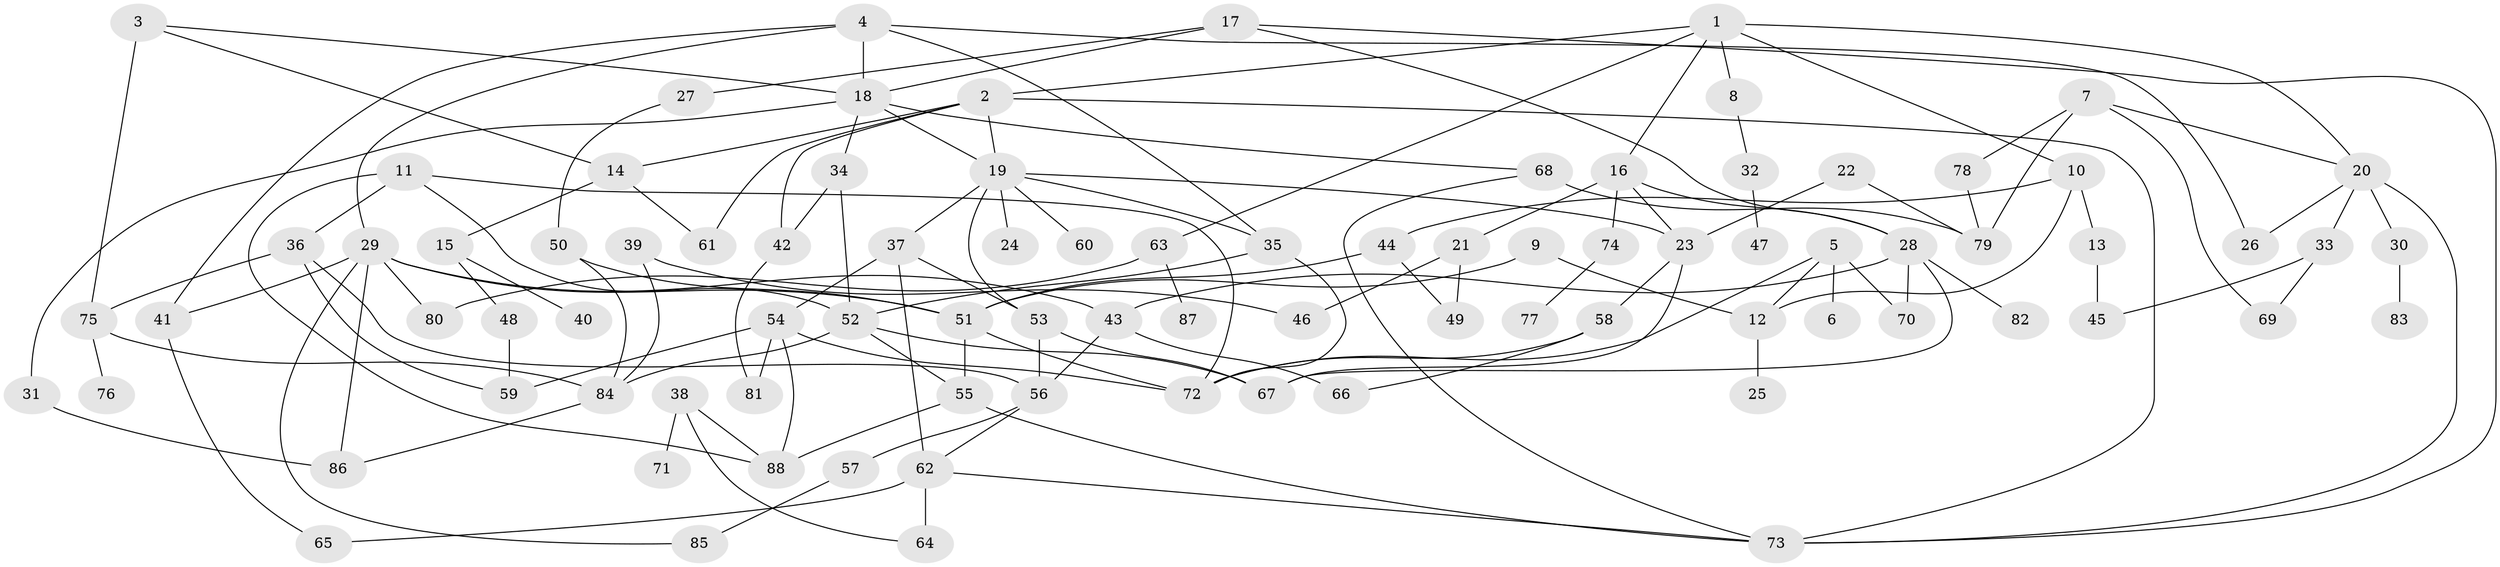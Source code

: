 // original degree distribution, {6: 0.04827586206896552, 4: 0.09655172413793103, 9: 0.006896551724137931, 8: 0.006896551724137931, 5: 0.07586206896551724, 3: 0.2206896551724138, 2: 0.36551724137931035, 1: 0.1793103448275862}
// Generated by graph-tools (version 1.1) at 2025/36/03/04/25 23:36:06]
// undirected, 88 vertices, 141 edges
graph export_dot {
  node [color=gray90,style=filled];
  1;
  2;
  3;
  4;
  5;
  6;
  7;
  8;
  9;
  10;
  11;
  12;
  13;
  14;
  15;
  16;
  17;
  18;
  19;
  20;
  21;
  22;
  23;
  24;
  25;
  26;
  27;
  28;
  29;
  30;
  31;
  32;
  33;
  34;
  35;
  36;
  37;
  38;
  39;
  40;
  41;
  42;
  43;
  44;
  45;
  46;
  47;
  48;
  49;
  50;
  51;
  52;
  53;
  54;
  55;
  56;
  57;
  58;
  59;
  60;
  61;
  62;
  63;
  64;
  65;
  66;
  67;
  68;
  69;
  70;
  71;
  72;
  73;
  74;
  75;
  76;
  77;
  78;
  79;
  80;
  81;
  82;
  83;
  84;
  85;
  86;
  87;
  88;
  1 -- 2 [weight=1.0];
  1 -- 8 [weight=1.0];
  1 -- 10 [weight=1.0];
  1 -- 16 [weight=1.0];
  1 -- 20 [weight=1.0];
  1 -- 63 [weight=1.0];
  2 -- 14 [weight=1.0];
  2 -- 19 [weight=1.0];
  2 -- 42 [weight=1.0];
  2 -- 61 [weight=1.0];
  2 -- 73 [weight=1.0];
  3 -- 14 [weight=1.0];
  3 -- 18 [weight=1.0];
  3 -- 75 [weight=1.0];
  4 -- 18 [weight=1.0];
  4 -- 26 [weight=1.0];
  4 -- 29 [weight=1.0];
  4 -- 35 [weight=1.0];
  4 -- 41 [weight=1.0];
  5 -- 6 [weight=1.0];
  5 -- 12 [weight=1.0];
  5 -- 70 [weight=1.0];
  5 -- 72 [weight=1.0];
  7 -- 20 [weight=1.0];
  7 -- 69 [weight=1.0];
  7 -- 78 [weight=1.0];
  7 -- 79 [weight=1.0];
  8 -- 32 [weight=1.0];
  9 -- 12 [weight=1.0];
  9 -- 51 [weight=1.0];
  10 -- 12 [weight=1.0];
  10 -- 13 [weight=1.0];
  10 -- 44 [weight=1.0];
  11 -- 36 [weight=1.0];
  11 -- 52 [weight=1.0];
  11 -- 72 [weight=1.0];
  11 -- 88 [weight=1.0];
  12 -- 25 [weight=1.0];
  13 -- 45 [weight=1.0];
  14 -- 15 [weight=2.0];
  14 -- 61 [weight=1.0];
  15 -- 40 [weight=1.0];
  15 -- 48 [weight=1.0];
  16 -- 21 [weight=1.0];
  16 -- 23 [weight=1.0];
  16 -- 28 [weight=1.0];
  16 -- 74 [weight=1.0];
  17 -- 18 [weight=1.0];
  17 -- 27 [weight=1.0];
  17 -- 28 [weight=1.0];
  17 -- 73 [weight=1.0];
  18 -- 19 [weight=1.0];
  18 -- 31 [weight=1.0];
  18 -- 34 [weight=1.0];
  18 -- 68 [weight=1.0];
  19 -- 23 [weight=1.0];
  19 -- 24 [weight=1.0];
  19 -- 35 [weight=1.0];
  19 -- 37 [weight=1.0];
  19 -- 53 [weight=1.0];
  19 -- 60 [weight=1.0];
  20 -- 26 [weight=1.0];
  20 -- 30 [weight=1.0];
  20 -- 33 [weight=1.0];
  20 -- 73 [weight=1.0];
  21 -- 46 [weight=1.0];
  21 -- 49 [weight=1.0];
  22 -- 23 [weight=1.0];
  22 -- 79 [weight=1.0];
  23 -- 58 [weight=1.0];
  23 -- 67 [weight=1.0];
  27 -- 50 [weight=1.0];
  28 -- 43 [weight=1.0];
  28 -- 67 [weight=1.0];
  28 -- 70 [weight=1.0];
  28 -- 82 [weight=1.0];
  29 -- 41 [weight=1.0];
  29 -- 43 [weight=1.0];
  29 -- 51 [weight=1.0];
  29 -- 80 [weight=1.0];
  29 -- 85 [weight=1.0];
  29 -- 86 [weight=1.0];
  30 -- 83 [weight=1.0];
  31 -- 86 [weight=1.0];
  32 -- 47 [weight=1.0];
  33 -- 45 [weight=1.0];
  33 -- 69 [weight=1.0];
  34 -- 42 [weight=1.0];
  34 -- 52 [weight=1.0];
  35 -- 52 [weight=1.0];
  35 -- 72 [weight=1.0];
  36 -- 56 [weight=1.0];
  36 -- 59 [weight=1.0];
  36 -- 75 [weight=1.0];
  37 -- 53 [weight=1.0];
  37 -- 54 [weight=1.0];
  37 -- 62 [weight=1.0];
  38 -- 64 [weight=1.0];
  38 -- 71 [weight=1.0];
  38 -- 88 [weight=1.0];
  39 -- 46 [weight=1.0];
  39 -- 84 [weight=1.0];
  41 -- 65 [weight=1.0];
  42 -- 81 [weight=1.0];
  43 -- 56 [weight=1.0];
  43 -- 66 [weight=1.0];
  44 -- 49 [weight=1.0];
  44 -- 51 [weight=1.0];
  48 -- 59 [weight=1.0];
  50 -- 51 [weight=1.0];
  50 -- 84 [weight=1.0];
  51 -- 55 [weight=1.0];
  51 -- 72 [weight=1.0];
  52 -- 55 [weight=1.0];
  52 -- 67 [weight=1.0];
  52 -- 84 [weight=1.0];
  53 -- 56 [weight=1.0];
  53 -- 67 [weight=1.0];
  54 -- 59 [weight=1.0];
  54 -- 72 [weight=1.0];
  54 -- 81 [weight=1.0];
  54 -- 88 [weight=1.0];
  55 -- 73 [weight=1.0];
  55 -- 88 [weight=1.0];
  56 -- 57 [weight=1.0];
  56 -- 62 [weight=1.0];
  57 -- 85 [weight=1.0];
  58 -- 66 [weight=1.0];
  58 -- 72 [weight=1.0];
  62 -- 64 [weight=1.0];
  62 -- 65 [weight=1.0];
  62 -- 73 [weight=1.0];
  63 -- 80 [weight=1.0];
  63 -- 87 [weight=1.0];
  68 -- 73 [weight=1.0];
  68 -- 79 [weight=1.0];
  74 -- 77 [weight=1.0];
  75 -- 76 [weight=1.0];
  75 -- 84 [weight=1.0];
  78 -- 79 [weight=1.0];
  84 -- 86 [weight=1.0];
}
